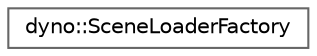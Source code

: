 digraph "Graphical Class Hierarchy"
{
 // LATEX_PDF_SIZE
  bgcolor="transparent";
  edge [fontname=Helvetica,fontsize=10,labelfontname=Helvetica,labelfontsize=10];
  node [fontname=Helvetica,fontsize=10,shape=box,height=0.2,width=0.4];
  rankdir="LR";
  Node0 [id="Node000000",label="dyno::SceneLoaderFactory",height=0.2,width=0.4,color="grey40", fillcolor="white", style="filled",URL="$classdyno_1_1_scene_loader_factory.html",tooltip=" "];
}
